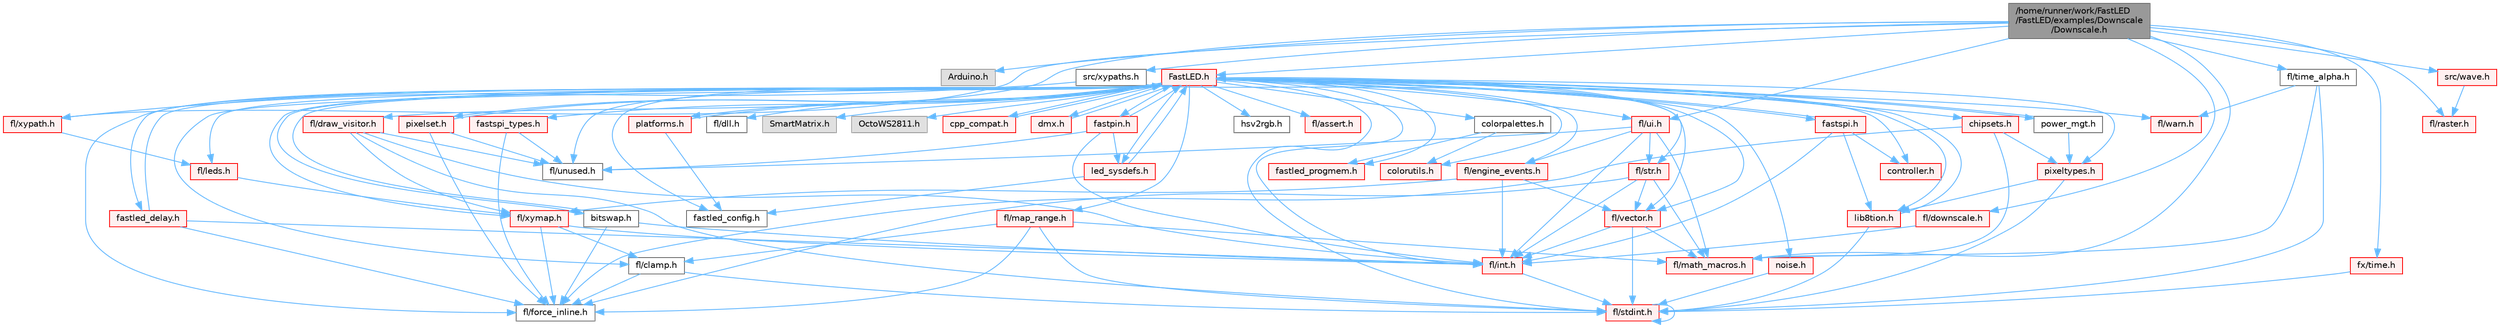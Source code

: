 digraph "/home/runner/work/FastLED/FastLED/examples/Downscale/Downscale.h"
{
 // INTERACTIVE_SVG=YES
 // LATEX_PDF_SIZE
  bgcolor="transparent";
  edge [fontname=Helvetica,fontsize=10,labelfontname=Helvetica,labelfontsize=10];
  node [fontname=Helvetica,fontsize=10,shape=box,height=0.2,width=0.4];
  Node1 [id="Node000001",label="/home/runner/work/FastLED\l/FastLED/examples/Downscale\l/Downscale.h",height=0.2,width=0.4,color="gray40", fillcolor="grey60", style="filled", fontcolor="black",tooltip=" "];
  Node1 -> Node2 [id="edge1_Node000001_Node000002",color="steelblue1",style="solid",tooltip=" "];
  Node2 [id="Node000002",label="Arduino.h",height=0.2,width=0.4,color="grey60", fillcolor="#E0E0E0", style="filled",tooltip=" "];
  Node1 -> Node3 [id="edge2_Node000001_Node000003",color="steelblue1",style="solid",tooltip=" "];
  Node3 [id="Node000003",label="FastLED.h",height=0.2,width=0.4,color="red", fillcolor="#FFF0F0", style="filled",URL="$db/d97/_fast_l_e_d_8h.html",tooltip="central include file for FastLED, defines the CFastLED class/object"];
  Node3 -> Node4 [id="edge3_Node000003_Node000004",color="steelblue1",style="solid",tooltip=" "];
  Node4 [id="Node000004",label="fl/stdint.h",height=0.2,width=0.4,color="red", fillcolor="#FFF0F0", style="filled",URL="$df/dd8/stdint_8h.html",tooltip=" "];
  Node4 -> Node4 [id="edge4_Node000004_Node000004",color="steelblue1",style="solid",tooltip=" "];
  Node3 -> Node6 [id="edge5_Node000003_Node000006",color="steelblue1",style="solid",tooltip=" "];
  Node6 [id="Node000006",label="fl/dll.h",height=0.2,width=0.4,color="grey40", fillcolor="white", style="filled",URL="$d3/d4b/dll_8h.html",tooltip="FastLED dynamic library interface - lightweight header for external callers."];
  Node3 -> Node7 [id="edge6_Node000003_Node000007",color="steelblue1",style="solid",tooltip=" "];
  Node7 [id="Node000007",label="SmartMatrix.h",height=0.2,width=0.4,color="grey60", fillcolor="#E0E0E0", style="filled",tooltip=" "];
  Node3 -> Node8 [id="edge7_Node000003_Node000008",color="steelblue1",style="solid",tooltip=" "];
  Node8 [id="Node000008",label="OctoWS2811.h",height=0.2,width=0.4,color="grey60", fillcolor="#E0E0E0", style="filled",tooltip=" "];
  Node3 -> Node9 [id="edge8_Node000003_Node000009",color="steelblue1",style="solid",tooltip=" "];
  Node9 [id="Node000009",label="fl/force_inline.h",height=0.2,width=0.4,color="grey40", fillcolor="white", style="filled",URL="$d4/d64/force__inline_8h.html",tooltip=" "];
  Node3 -> Node10 [id="edge9_Node000003_Node000010",color="steelblue1",style="solid",tooltip=" "];
  Node10 [id="Node000010",label="cpp_compat.h",height=0.2,width=0.4,color="red", fillcolor="#FFF0F0", style="filled",URL="$d9/d13/cpp__compat_8h.html",tooltip="Compatibility functions based on C++ version."];
  Node10 -> Node3 [id="edge10_Node000010_Node000003",color="steelblue1",style="solid",tooltip=" "];
  Node3 -> Node12 [id="edge11_Node000003_Node000012",color="steelblue1",style="solid",tooltip=" "];
  Node12 [id="Node000012",label="fastled_config.h",height=0.2,width=0.4,color="grey40", fillcolor="white", style="filled",URL="$d5/d11/fastled__config_8h.html",tooltip="Contains definitions that can be used to configure FastLED at compile time."];
  Node3 -> Node13 [id="edge12_Node000003_Node000013",color="steelblue1",style="solid",tooltip=" "];
  Node13 [id="Node000013",label="led_sysdefs.h",height=0.2,width=0.4,color="red", fillcolor="#FFF0F0", style="filled",URL="$d9/d3e/led__sysdefs_8h.html",tooltip="Determines which platform system definitions to include."];
  Node13 -> Node3 [id="edge13_Node000013_Node000003",color="steelblue1",style="solid",tooltip=" "];
  Node13 -> Node12 [id="edge14_Node000013_Node000012",color="steelblue1",style="solid",tooltip=" "];
  Node3 -> Node16 [id="edge15_Node000003_Node000016",color="steelblue1",style="solid",tooltip=" "];
  Node16 [id="Node000016",label="fastled_delay.h",height=0.2,width=0.4,color="red", fillcolor="#FFF0F0", style="filled",URL="$d0/da8/fastled__delay_8h.html",tooltip="Utility functions and classes for managing delay cycles."];
  Node16 -> Node3 [id="edge16_Node000016_Node000003",color="steelblue1",style="solid",tooltip=" "];
  Node16 -> Node9 [id="edge17_Node000016_Node000009",color="steelblue1",style="solid",tooltip=" "];
  Node16 -> Node18 [id="edge18_Node000016_Node000018",color="steelblue1",style="solid",tooltip=" "];
  Node18 [id="Node000018",label="fl/int.h",height=0.2,width=0.4,color="red", fillcolor="#FFF0F0", style="filled",URL="$d3/d7e/int_8h.html",tooltip=" "];
  Node18 -> Node4 [id="edge19_Node000018_Node000004",color="steelblue1",style="solid",tooltip=" "];
  Node3 -> Node20 [id="edge20_Node000003_Node000020",color="steelblue1",style="solid",tooltip=" "];
  Node20 [id="Node000020",label="bitswap.h",height=0.2,width=0.4,color="grey40", fillcolor="white", style="filled",URL="$de/ded/bitswap_8h.html",tooltip="Functions for doing a rotation of bits/bytes used by parallel output."];
  Node20 -> Node3 [id="edge21_Node000020_Node000003",color="steelblue1",style="solid",tooltip=" "];
  Node20 -> Node9 [id="edge22_Node000020_Node000009",color="steelblue1",style="solid",tooltip=" "];
  Node20 -> Node18 [id="edge23_Node000020_Node000018",color="steelblue1",style="solid",tooltip=" "];
  Node3 -> Node21 [id="edge24_Node000003_Node000021",color="steelblue1",style="solid",tooltip=" "];
  Node21 [id="Node000021",label="controller.h",height=0.2,width=0.4,color="red", fillcolor="#FFF0F0", style="filled",URL="$d2/dd9/controller_8h.html",tooltip="deprecated: base definitions used by led controllers for writing out led data"];
  Node3 -> Node120 [id="edge25_Node000003_Node000120",color="steelblue1",style="solid",tooltip=" "];
  Node120 [id="Node000120",label="fastpin.h",height=0.2,width=0.4,color="red", fillcolor="#FFF0F0", style="filled",URL="$db/d65/fastpin_8h.html",tooltip="Class base definitions for defining fast pin access."];
  Node120 -> Node3 [id="edge26_Node000120_Node000003",color="steelblue1",style="solid",tooltip=" "];
  Node120 -> Node13 [id="edge27_Node000120_Node000013",color="steelblue1",style="solid",tooltip=" "];
  Node120 -> Node57 [id="edge28_Node000120_Node000057",color="steelblue1",style="solid",tooltip=" "];
  Node57 [id="Node000057",label="fl/unused.h",height=0.2,width=0.4,color="grey40", fillcolor="white", style="filled",URL="$d8/d4b/unused_8h.html",tooltip=" "];
  Node120 -> Node18 [id="edge29_Node000120_Node000018",color="steelblue1",style="solid",tooltip=" "];
  Node3 -> Node121 [id="edge30_Node000003_Node000121",color="steelblue1",style="solid",tooltip=" "];
  Node121 [id="Node000121",label="fastspi_types.h",height=0.2,width=0.4,color="red", fillcolor="#FFF0F0", style="filled",URL="$d2/ddb/fastspi__types_8h.html",tooltip="Data types and constants used by SPI interfaces."];
  Node121 -> Node9 [id="edge31_Node000121_Node000009",color="steelblue1",style="solid",tooltip=" "];
  Node121 -> Node57 [id="edge32_Node000121_Node000057",color="steelblue1",style="solid",tooltip=" "];
  Node3 -> Node122 [id="edge33_Node000003_Node000122",color="steelblue1",style="solid",tooltip=" "];
  Node122 [id="Node000122",label="dmx.h",height=0.2,width=0.4,color="red", fillcolor="#FFF0F0", style="filled",URL="$d3/de1/dmx_8h.html",tooltip="Defines the DMX512-based LED controllers."];
  Node122 -> Node3 [id="edge34_Node000122_Node000003",color="steelblue1",style="solid",tooltip=" "];
  Node3 -> Node125 [id="edge35_Node000003_Node000125",color="steelblue1",style="solid",tooltip=" "];
  Node125 [id="Node000125",label="platforms.h",height=0.2,width=0.4,color="red", fillcolor="#FFF0F0", style="filled",URL="$da/dc9/platforms_8h.html",tooltip="Determines which platforms headers to include."];
  Node125 -> Node3 [id="edge36_Node000125_Node000003",color="steelblue1",style="solid",tooltip=" "];
  Node125 -> Node12 [id="edge37_Node000125_Node000012",color="steelblue1",style="solid",tooltip=" "];
  Node3 -> Node33 [id="edge38_Node000003_Node000033",color="steelblue1",style="solid",tooltip=" "];
  Node33 [id="Node000033",label="fastled_progmem.h",height=0.2,width=0.4,color="red", fillcolor="#FFF0F0", style="filled",URL="$df/dab/fastled__progmem_8h.html",tooltip="Wrapper definitions to allow seamless use of PROGMEM in environments that have it."];
  Node3 -> Node24 [id="edge39_Node000003_Node000024",color="steelblue1",style="solid",tooltip=" "];
  Node24 [id="Node000024",label="lib8tion.h",height=0.2,width=0.4,color="red", fillcolor="#FFF0F0", style="filled",URL="$df/da5/lib8tion_8h.html",tooltip="Fast, efficient 8-bit math functions specifically designed for high-performance LED programming."];
  Node24 -> Node3 [id="edge40_Node000024_Node000003",color="steelblue1",style="solid",tooltip=" "];
  Node24 -> Node4 [id="edge41_Node000024_Node000004",color="steelblue1",style="solid",tooltip=" "];
  Node3 -> Node23 [id="edge42_Node000003_Node000023",color="steelblue1",style="solid",tooltip=" "];
  Node23 [id="Node000023",label="pixeltypes.h",height=0.2,width=0.4,color="red", fillcolor="#FFF0F0", style="filled",URL="$d2/dba/pixeltypes_8h.html",tooltip="Includes defintions for RGB and HSV pixels."];
  Node23 -> Node4 [id="edge43_Node000023_Node000004",color="steelblue1",style="solid",tooltip=" "];
  Node23 -> Node24 [id="edge44_Node000023_Node000024",color="steelblue1",style="solid",tooltip=" "];
  Node3 -> Node81 [id="edge45_Node000003_Node000081",color="steelblue1",style="solid",tooltip=" "];
  Node81 [id="Node000081",label="hsv2rgb.h",height=0.2,width=0.4,color="grey40", fillcolor="white", style="filled",URL="$de/d9a/hsv2rgb_8h.html",tooltip="Functions to convert from the HSV colorspace to the RGB colorspace."];
  Node3 -> Node127 [id="edge46_Node000003_Node000127",color="steelblue1",style="solid",tooltip=" "];
  Node127 [id="Node000127",label="colorutils.h",height=0.2,width=0.4,color="red", fillcolor="#FFF0F0", style="filled",URL="$d1/dfb/colorutils_8h.html",tooltip=" "];
  Node3 -> Node132 [id="edge47_Node000003_Node000132",color="steelblue1",style="solid",tooltip=" "];
  Node132 [id="Node000132",label="pixelset.h",height=0.2,width=0.4,color="red", fillcolor="#FFF0F0", style="filled",URL="$d4/d46/pixelset_8h.html",tooltip="Declares classes for managing logical groups of LEDs."];
  Node132 -> Node9 [id="edge48_Node000132_Node000009",color="steelblue1",style="solid",tooltip=" "];
  Node132 -> Node57 [id="edge49_Node000132_Node000057",color="steelblue1",style="solid",tooltip=" "];
  Node132 -> Node3 [id="edge50_Node000132_Node000003",color="steelblue1",style="solid",tooltip=" "];
  Node3 -> Node133 [id="edge51_Node000003_Node000133",color="steelblue1",style="solid",tooltip=" "];
  Node133 [id="Node000133",label="colorpalettes.h",height=0.2,width=0.4,color="grey40", fillcolor="white", style="filled",URL="$dc/dcc/colorpalettes_8h.html",tooltip="Declarations for the predefined color palettes supplied by FastLED."];
  Node133 -> Node127 [id="edge52_Node000133_Node000127",color="steelblue1",style="solid",tooltip=" "];
  Node133 -> Node33 [id="edge53_Node000133_Node000033",color="steelblue1",style="solid",tooltip=" "];
  Node3 -> Node134 [id="edge54_Node000003_Node000134",color="steelblue1",style="solid",tooltip=" "];
  Node134 [id="Node000134",label="noise.h",height=0.2,width=0.4,color="red", fillcolor="#FFF0F0", style="filled",URL="$d1/d31/noise_8h.html",tooltip="Functions to generate and fill arrays with noise."];
  Node134 -> Node4 [id="edge55_Node000134_Node000004",color="steelblue1",style="solid",tooltip=" "];
  Node3 -> Node135 [id="edge56_Node000003_Node000135",color="steelblue1",style="solid",tooltip=" "];
  Node135 [id="Node000135",label="power_mgt.h",height=0.2,width=0.4,color="grey40", fillcolor="white", style="filled",URL="$dc/d5b/power__mgt_8h.html",tooltip="Functions to limit the power used by FastLED."];
  Node135 -> Node3 [id="edge57_Node000135_Node000003",color="steelblue1",style="solid",tooltip=" "];
  Node135 -> Node23 [id="edge58_Node000135_Node000023",color="steelblue1",style="solid",tooltip=" "];
  Node3 -> Node136 [id="edge59_Node000003_Node000136",color="steelblue1",style="solid",tooltip=" "];
  Node136 [id="Node000136",label="fastspi.h",height=0.2,width=0.4,color="red", fillcolor="#FFF0F0", style="filled",URL="$d6/ddc/fastspi_8h.html",tooltip="Serial peripheral interface (SPI) definitions per platform."];
  Node136 -> Node3 [id="edge60_Node000136_Node000003",color="steelblue1",style="solid",tooltip=" "];
  Node136 -> Node21 [id="edge61_Node000136_Node000021",color="steelblue1",style="solid",tooltip=" "];
  Node136 -> Node24 [id="edge62_Node000136_Node000024",color="steelblue1",style="solid",tooltip=" "];
  Node136 -> Node18 [id="edge63_Node000136_Node000018",color="steelblue1",style="solid",tooltip=" "];
  Node3 -> Node138 [id="edge64_Node000003_Node000138",color="steelblue1",style="solid",tooltip=" "];
  Node138 [id="Node000138",label="chipsets.h",height=0.2,width=0.4,color="red", fillcolor="#FFF0F0", style="filled",URL="$db/d66/chipsets_8h.html",tooltip="Contains the bulk of the definitions for the various LED chipsets supported."];
  Node138 -> Node23 [id="edge65_Node000138_Node000023",color="steelblue1",style="solid",tooltip=" "];
  Node138 -> Node9 [id="edge66_Node000138_Node000009",color="steelblue1",style="solid",tooltip=" "];
  Node138 -> Node41 [id="edge67_Node000138_Node000041",color="steelblue1",style="solid",tooltip=" "];
  Node41 [id="Node000041",label="fl/math_macros.h",height=0.2,width=0.4,color="red", fillcolor="#FFF0F0", style="filled",URL="$d8/db8/math__macros_8h.html",tooltip=" "];
  Node3 -> Node96 [id="edge68_Node000003_Node000096",color="steelblue1",style="solid",tooltip=" "];
  Node96 [id="Node000096",label="fl/engine_events.h",height=0.2,width=0.4,color="red", fillcolor="#FFF0F0", style="filled",URL="$db/dc0/engine__events_8h.html",tooltip=" "];
  Node96 -> Node70 [id="edge69_Node000096_Node000070",color="steelblue1",style="solid",tooltip=" "];
  Node70 [id="Node000070",label="fl/vector.h",height=0.2,width=0.4,color="red", fillcolor="#FFF0F0", style="filled",URL="$d6/d68/vector_8h.html",tooltip=" "];
  Node70 -> Node4 [id="edge70_Node000070_Node000004",color="steelblue1",style="solid",tooltip=" "];
  Node70 -> Node18 [id="edge71_Node000070_Node000018",color="steelblue1",style="solid",tooltip=" "];
  Node70 -> Node41 [id="edge72_Node000070_Node000041",color="steelblue1",style="solid",tooltip=" "];
  Node96 -> Node117 [id="edge73_Node000096_Node000117",color="steelblue1",style="solid",tooltip=" "];
  Node117 [id="Node000117",label="fl/xymap.h",height=0.2,width=0.4,color="red", fillcolor="#FFF0F0", style="filled",URL="$da/d61/xymap_8h.html",tooltip=" "];
  Node117 -> Node18 [id="edge74_Node000117_Node000018",color="steelblue1",style="solid",tooltip=" "];
  Node117 -> Node9 [id="edge75_Node000117_Node000009",color="steelblue1",style="solid",tooltip=" "];
  Node117 -> Node39 [id="edge76_Node000117_Node000039",color="steelblue1",style="solid",tooltip=" "];
  Node39 [id="Node000039",label="fl/clamp.h",height=0.2,width=0.4,color="grey40", fillcolor="white", style="filled",URL="$d6/dd3/clamp_8h.html",tooltip=" "];
  Node39 -> Node4 [id="edge77_Node000039_Node000004",color="steelblue1",style="solid",tooltip=" "];
  Node39 -> Node9 [id="edge78_Node000039_Node000009",color="steelblue1",style="solid",tooltip=" "];
  Node96 -> Node18 [id="edge79_Node000096_Node000018",color="steelblue1",style="solid",tooltip=" "];
  Node3 -> Node140 [id="edge80_Node000003_Node000140",color="steelblue1",style="solid",tooltip=" "];
  Node140 [id="Node000140",label="fl/leds.h",height=0.2,width=0.4,color="red", fillcolor="#FFF0F0", style="filled",URL="$da/d78/leds_8h.html",tooltip=" "];
  Node140 -> Node117 [id="edge81_Node000140_Node000117",color="steelblue1",style="solid",tooltip=" "];
  Node3 -> Node18 [id="edge82_Node000003_Node000018",color="steelblue1",style="solid",tooltip=" "];
  Node3 -> Node35 [id="edge83_Node000003_Node000035",color="steelblue1",style="solid",tooltip=" "];
  Node35 [id="Node000035",label="fl/str.h",height=0.2,width=0.4,color="red", fillcolor="#FFF0F0", style="filled",URL="$d1/d93/str_8h.html",tooltip=" "];
  Node35 -> Node18 [id="edge84_Node000035_Node000018",color="steelblue1",style="solid",tooltip=" "];
  Node35 -> Node41 [id="edge85_Node000035_Node000041",color="steelblue1",style="solid",tooltip=" "];
  Node35 -> Node70 [id="edge86_Node000035_Node000070",color="steelblue1",style="solid",tooltip=" "];
  Node35 -> Node9 [id="edge87_Node000035_Node000009",color="steelblue1",style="solid",tooltip=" "];
  Node3 -> Node117 [id="edge88_Node000003_Node000117",color="steelblue1",style="solid",tooltip=" "];
  Node3 -> Node39 [id="edge89_Node000003_Node000039",color="steelblue1",style="solid",tooltip=" "];
  Node3 -> Node40 [id="edge90_Node000003_Node000040",color="steelblue1",style="solid",tooltip=" "];
  Node40 [id="Node000040",label="fl/map_range.h",height=0.2,width=0.4,color="red", fillcolor="#FFF0F0", style="filled",URL="$d1/d47/map__range_8h.html",tooltip=" "];
  Node40 -> Node4 [id="edge91_Node000040_Node000004",color="steelblue1",style="solid",tooltip=" "];
  Node40 -> Node39 [id="edge92_Node000040_Node000039",color="steelblue1",style="solid",tooltip=" "];
  Node40 -> Node9 [id="edge93_Node000040_Node000009",color="steelblue1",style="solid",tooltip=" "];
  Node40 -> Node41 [id="edge94_Node000040_Node000041",color="steelblue1",style="solid",tooltip=" "];
  Node3 -> Node110 [id="edge95_Node000003_Node000110",color="steelblue1",style="solid",tooltip=" "];
  Node110 [id="Node000110",label="fl/warn.h",height=0.2,width=0.4,color="red", fillcolor="#FFF0F0", style="filled",URL="$de/d77/warn_8h.html",tooltip=" "];
  Node3 -> Node100 [id="edge96_Node000003_Node000100",color="steelblue1",style="solid",tooltip=" "];
  Node100 [id="Node000100",label="fl/assert.h",height=0.2,width=0.4,color="red", fillcolor="#FFF0F0", style="filled",URL="$dc/da7/assert_8h.html",tooltip=" "];
  Node3 -> Node57 [id="edge97_Node000003_Node000057",color="steelblue1",style="solid",tooltip=" "];
  Node3 -> Node70 [id="edge98_Node000003_Node000070",color="steelblue1",style="solid",tooltip=" "];
  Node3 -> Node142 [id="edge99_Node000003_Node000142",color="steelblue1",style="solid",tooltip=" "];
  Node142 [id="Node000142",label="fl/ui.h",height=0.2,width=0.4,color="red", fillcolor="#FFF0F0", style="filled",URL="$d9/d3b/ui_8h.html",tooltip=" "];
  Node142 -> Node35 [id="edge100_Node000142_Node000035",color="steelblue1",style="solid",tooltip=" "];
  Node142 -> Node18 [id="edge101_Node000142_Node000018",color="steelblue1",style="solid",tooltip=" "];
  Node142 -> Node96 [id="edge102_Node000142_Node000096",color="steelblue1",style="solid",tooltip=" "];
  Node142 -> Node41 [id="edge103_Node000142_Node000041",color="steelblue1",style="solid",tooltip=" "];
  Node142 -> Node57 [id="edge104_Node000142_Node000057",color="steelblue1",style="solid",tooltip=" "];
  Node1 -> Node150 [id="edge105_Node000001_Node000150",color="steelblue1",style="solid",tooltip=" "];
  Node150 [id="Node000150",label="fl/downscale.h",height=0.2,width=0.4,color="red", fillcolor="#FFF0F0", style="filled",URL="$d1/d30/src_2fl_2downscale_8h.html",tooltip=" "];
  Node150 -> Node18 [id="edge106_Node000150_Node000018",color="steelblue1",style="solid",tooltip=" "];
  Node1 -> Node151 [id="edge107_Node000001_Node000151",color="steelblue1",style="solid",tooltip=" "];
  Node151 [id="Node000151",label="fl/draw_visitor.h",height=0.2,width=0.4,color="red", fillcolor="#FFF0F0", style="filled",URL="$d0/d4f/draw__visitor_8h.html",tooltip=" "];
  Node151 -> Node4 [id="edge108_Node000151_Node000004",color="steelblue1",style="solid",tooltip=" "];
  Node151 -> Node18 [id="edge109_Node000151_Node000018",color="steelblue1",style="solid",tooltip=" "];
  Node151 -> Node57 [id="edge110_Node000151_Node000057",color="steelblue1",style="solid",tooltip=" "];
  Node151 -> Node117 [id="edge111_Node000151_Node000117",color="steelblue1",style="solid",tooltip=" "];
  Node1 -> Node41 [id="edge112_Node000001_Node000041",color="steelblue1",style="solid",tooltip=" "];
  Node1 -> Node153 [id="edge113_Node000001_Node000153",color="steelblue1",style="solid",tooltip=" "];
  Node153 [id="Node000153",label="fl/raster.h",height=0.2,width=0.4,color="red", fillcolor="#FFF0F0", style="filled",URL="$d1/d1e/raster_8h.html",tooltip=" "];
  Node1 -> Node157 [id="edge114_Node000001_Node000157",color="steelblue1",style="solid",tooltip=" "];
  Node157 [id="Node000157",label="fl/time_alpha.h",height=0.2,width=0.4,color="grey40", fillcolor="white", style="filled",URL="$d0/d87/time__alpha_8h.html",tooltip=" "];
  Node157 -> Node4 [id="edge115_Node000157_Node000004",color="steelblue1",style="solid",tooltip=" "];
  Node157 -> Node41 [id="edge116_Node000157_Node000041",color="steelblue1",style="solid",tooltip=" "];
  Node157 -> Node110 [id="edge117_Node000157_Node000110",color="steelblue1",style="solid",tooltip=" "];
  Node1 -> Node142 [id="edge118_Node000001_Node000142",color="steelblue1",style="solid",tooltip=" "];
  Node1 -> Node158 [id="edge119_Node000001_Node000158",color="steelblue1",style="solid",tooltip=" "];
  Node158 [id="Node000158",label="fl/xypath.h",height=0.2,width=0.4,color="red", fillcolor="#FFF0F0", style="filled",URL="$d5/df2/xypath_8h.html",tooltip=" "];
  Node158 -> Node140 [id="edge120_Node000158_Node000140",color="steelblue1",style="solid",tooltip=" "];
  Node1 -> Node161 [id="edge121_Node000001_Node000161",color="steelblue1",style="solid",tooltip=" "];
  Node161 [id="Node000161",label="fx/time.h",height=0.2,width=0.4,color="red", fillcolor="#FFF0F0", style="filled",URL="$da/da2/fx_2time_8h.html",tooltip=" "];
  Node161 -> Node4 [id="edge122_Node000161_Node000004",color="steelblue1",style="solid",tooltip=" "];
  Node1 -> Node162 [id="edge123_Node000001_Node000162",color="steelblue1",style="solid",tooltip=" "];
  Node162 [id="Node000162",label="src/wave.h",height=0.2,width=0.4,color="red", fillcolor="#FFF0F0", style="filled",URL="$de/d79/examples_2_downscale_2src_2wave_8h.html",tooltip=" "];
  Node162 -> Node153 [id="edge124_Node000162_Node000153",color="steelblue1",style="solid",tooltip=" "];
  Node1 -> Node174 [id="edge125_Node000001_Node000174",color="steelblue1",style="solid",tooltip=" "];
  Node174 [id="Node000174",label="src/xypaths.h",height=0.2,width=0.4,color="grey40", fillcolor="white", style="filled",URL="$de/d75/_downscale_2src_2xypaths_8h.html",tooltip=" "];
  Node174 -> Node158 [id="edge126_Node000174_Node000158",color="steelblue1",style="solid",tooltip=" "];
  Node174 -> Node70 [id="edge127_Node000174_Node000070",color="steelblue1",style="solid",tooltip=" "];
}
